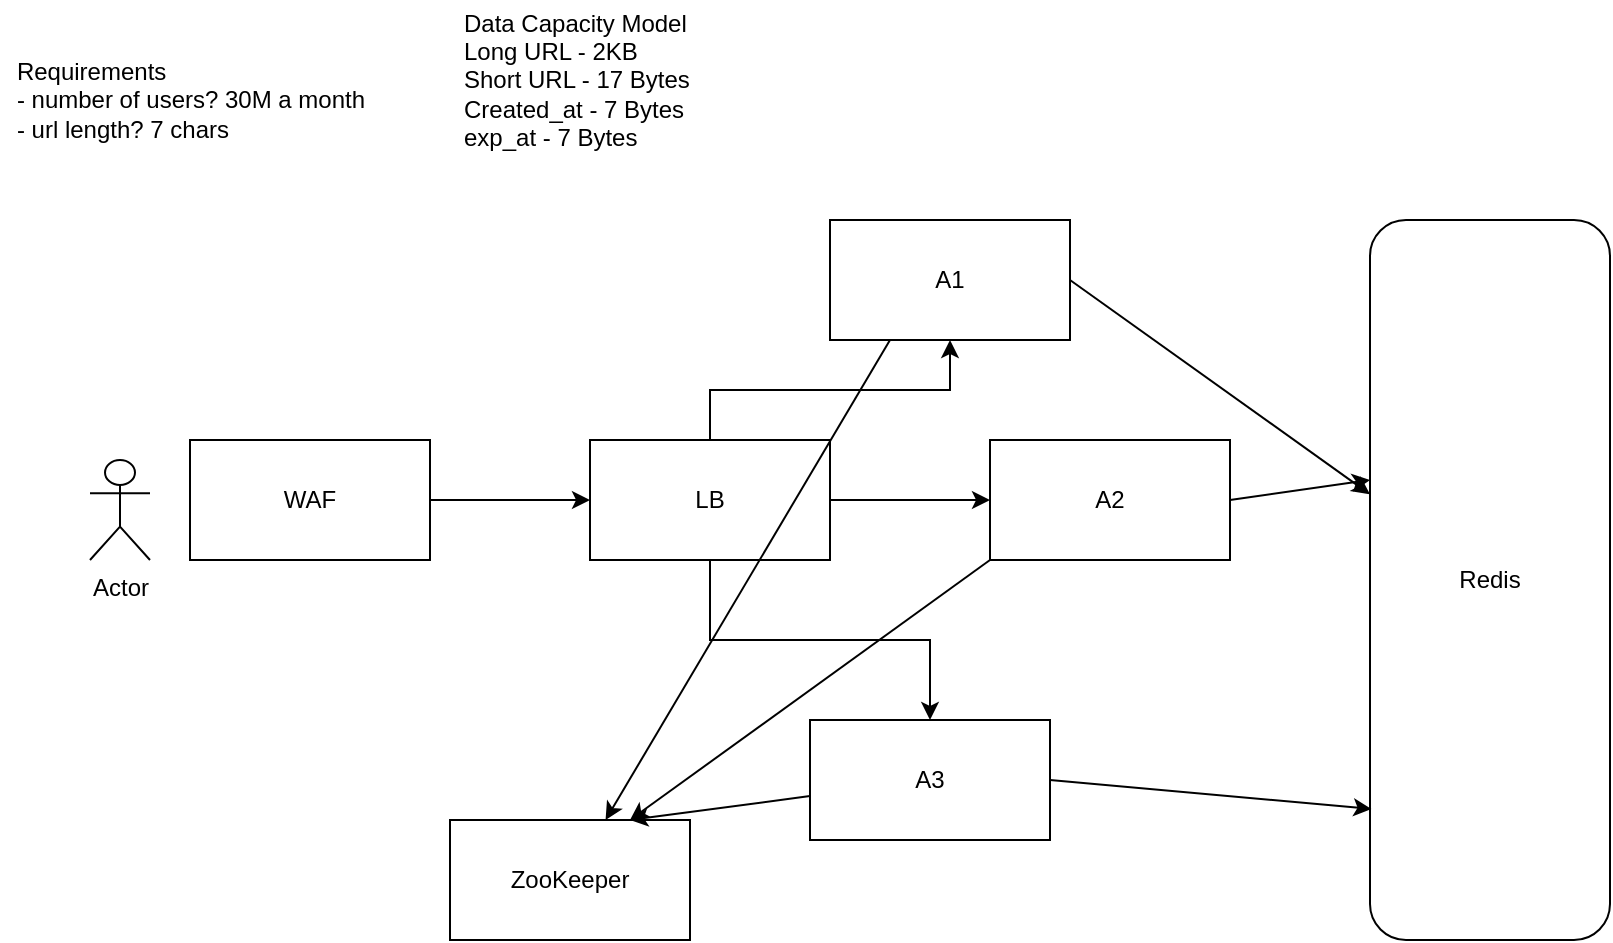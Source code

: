<mxfile version="19.0.3" type="github">
  <diagram id="8wRfWJyd1gvMn0rIoTHa" name="Page-1">
    <mxGraphModel dx="1638" dy="1104" grid="1" gridSize="10" guides="1" tooltips="1" connect="1" arrows="1" fold="1" page="1" pageScale="1" pageWidth="850" pageHeight="1100" math="0" shadow="0">
      <root>
        <mxCell id="0" />
        <mxCell id="1" parent="0" />
        <mxCell id="rkCGGUpPwkrGVGsQswjT-1" value="&lt;div style=&quot;text-align: left;&quot;&gt;&lt;span style=&quot;background-color: initial;&quot;&gt;Requirements&lt;/span&gt;&lt;/div&gt;&lt;div style=&quot;text-align: left;&quot;&gt;&lt;span style=&quot;background-color: initial;&quot;&gt;- number of users? 30M a month&lt;/span&gt;&lt;/div&gt;&lt;div style=&quot;text-align: left;&quot;&gt;&lt;span style=&quot;background-color: initial;&quot;&gt;- url length? 7 chars&lt;/span&gt;&lt;/div&gt;" style="text;html=1;align=center;verticalAlign=middle;resizable=0;points=[];autosize=1;strokeColor=none;fillColor=none;" vertex="1" parent="1">
          <mxGeometry x="-5" y="35" width="190" height="50" as="geometry" />
        </mxCell>
        <mxCell id="rkCGGUpPwkrGVGsQswjT-2" value="Data Capacity Model&lt;br&gt;Long URL - 2KB&lt;br&gt;Short URL - 17 Bytes&lt;br&gt;Created_at - 7 Bytes&lt;br&gt;exp_at - 7 Bytes" style="text;html=1;align=left;verticalAlign=middle;resizable=0;points=[];autosize=1;strokeColor=none;fillColor=none;" vertex="1" parent="1">
          <mxGeometry x="225" y="10" width="130" height="80" as="geometry" />
        </mxCell>
        <mxCell id="rkCGGUpPwkrGVGsQswjT-3" value="Actor" style="shape=umlActor;verticalLabelPosition=bottom;verticalAlign=top;html=1;outlineConnect=0;" vertex="1" parent="1">
          <mxGeometry x="40" y="240" width="30" height="50" as="geometry" />
        </mxCell>
        <mxCell id="rkCGGUpPwkrGVGsQswjT-6" value="" style="edgeStyle=orthogonalEdgeStyle;rounded=0;orthogonalLoop=1;jettySize=auto;html=1;" edge="1" parent="1" source="rkCGGUpPwkrGVGsQswjT-4" target="rkCGGUpPwkrGVGsQswjT-5">
          <mxGeometry relative="1" as="geometry" />
        </mxCell>
        <mxCell id="rkCGGUpPwkrGVGsQswjT-4" value="WAF" style="whiteSpace=wrap;html=1;" vertex="1" parent="1">
          <mxGeometry x="90" y="230" width="120" height="60" as="geometry" />
        </mxCell>
        <mxCell id="rkCGGUpPwkrGVGsQswjT-9" value="" style="edgeStyle=orthogonalEdgeStyle;rounded=0;orthogonalLoop=1;jettySize=auto;html=1;" edge="1" parent="1" source="rkCGGUpPwkrGVGsQswjT-5" target="rkCGGUpPwkrGVGsQswjT-8">
          <mxGeometry relative="1" as="geometry">
            <Array as="points">
              <mxPoint x="500" y="260" />
            </Array>
          </mxGeometry>
        </mxCell>
        <mxCell id="rkCGGUpPwkrGVGsQswjT-11" value="" style="edgeStyle=orthogonalEdgeStyle;rounded=0;orthogonalLoop=1;jettySize=auto;html=1;" edge="1" parent="1" source="rkCGGUpPwkrGVGsQswjT-5" target="rkCGGUpPwkrGVGsQswjT-10">
          <mxGeometry relative="1" as="geometry" />
        </mxCell>
        <mxCell id="rkCGGUpPwkrGVGsQswjT-13" value="" style="edgeStyle=orthogonalEdgeStyle;rounded=0;orthogonalLoop=1;jettySize=auto;html=1;" edge="1" parent="1" source="rkCGGUpPwkrGVGsQswjT-5" target="rkCGGUpPwkrGVGsQswjT-12">
          <mxGeometry relative="1" as="geometry" />
        </mxCell>
        <mxCell id="rkCGGUpPwkrGVGsQswjT-5" value="LB" style="whiteSpace=wrap;html=1;" vertex="1" parent="1">
          <mxGeometry x="290" y="230" width="120" height="60" as="geometry" />
        </mxCell>
        <mxCell id="rkCGGUpPwkrGVGsQswjT-8" value="A2" style="whiteSpace=wrap;html=1;" vertex="1" parent="1">
          <mxGeometry x="490" y="230" width="120" height="60" as="geometry" />
        </mxCell>
        <mxCell id="rkCGGUpPwkrGVGsQswjT-10" value="A1" style="whiteSpace=wrap;html=1;" vertex="1" parent="1">
          <mxGeometry x="410" y="120" width="120" height="60" as="geometry" />
        </mxCell>
        <mxCell id="rkCGGUpPwkrGVGsQswjT-12" value="A3" style="whiteSpace=wrap;html=1;" vertex="1" parent="1">
          <mxGeometry x="400" y="370" width="120" height="60" as="geometry" />
        </mxCell>
        <mxCell id="rkCGGUpPwkrGVGsQswjT-14" value="ZooKeeper" style="whiteSpace=wrap;html=1;" vertex="1" parent="1">
          <mxGeometry x="220" y="420" width="120" height="60" as="geometry" />
        </mxCell>
        <mxCell id="rkCGGUpPwkrGVGsQswjT-15" value="" style="endArrow=classic;html=1;rounded=0;exitX=0.25;exitY=1;exitDx=0;exitDy=0;" edge="1" parent="1" source="rkCGGUpPwkrGVGsQswjT-10" target="rkCGGUpPwkrGVGsQswjT-14">
          <mxGeometry width="50" height="50" relative="1" as="geometry">
            <mxPoint x="290" y="390" as="sourcePoint" />
            <mxPoint x="340" y="340" as="targetPoint" />
          </mxGeometry>
        </mxCell>
        <mxCell id="rkCGGUpPwkrGVGsQswjT-16" value="" style="endArrow=classic;html=1;rounded=0;entryX=0.75;entryY=0;entryDx=0;entryDy=0;exitX=0;exitY=1;exitDx=0;exitDy=0;" edge="1" parent="1" source="rkCGGUpPwkrGVGsQswjT-8" target="rkCGGUpPwkrGVGsQswjT-14">
          <mxGeometry width="50" height="50" relative="1" as="geometry">
            <mxPoint x="430" y="240" as="sourcePoint" />
            <mxPoint x="320" y="190" as="targetPoint" />
          </mxGeometry>
        </mxCell>
        <mxCell id="rkCGGUpPwkrGVGsQswjT-17" value="" style="endArrow=classic;html=1;rounded=0;" edge="1" parent="1" source="rkCGGUpPwkrGVGsQswjT-12">
          <mxGeometry width="50" height="50" relative="1" as="geometry">
            <mxPoint x="270" y="240" as="sourcePoint" />
            <mxPoint x="310" y="420" as="targetPoint" />
          </mxGeometry>
        </mxCell>
        <mxCell id="rkCGGUpPwkrGVGsQswjT-18" value="Redis" style="rounded=1;whiteSpace=wrap;html=1;" vertex="1" parent="1">
          <mxGeometry x="680" y="120" width="120" height="360" as="geometry" />
        </mxCell>
        <mxCell id="rkCGGUpPwkrGVGsQswjT-19" value="" style="endArrow=classic;html=1;rounded=0;entryX=0.006;entryY=0.818;entryDx=0;entryDy=0;entryPerimeter=0;" edge="1" parent="1" target="rkCGGUpPwkrGVGsQswjT-18">
          <mxGeometry width="50" height="50" relative="1" as="geometry">
            <mxPoint x="520" y="400" as="sourcePoint" />
            <mxPoint x="640" y="380" as="targetPoint" />
          </mxGeometry>
        </mxCell>
        <mxCell id="rkCGGUpPwkrGVGsQswjT-20" value="" style="endArrow=classic;html=1;rounded=0;exitX=1;exitY=0.5;exitDx=0;exitDy=0;" edge="1" parent="1" source="rkCGGUpPwkrGVGsQswjT-8">
          <mxGeometry width="50" height="50" relative="1" as="geometry">
            <mxPoint x="620" y="260" as="sourcePoint" />
            <mxPoint x="680" y="250" as="targetPoint" />
          </mxGeometry>
        </mxCell>
        <mxCell id="rkCGGUpPwkrGVGsQswjT-21" value="" style="endArrow=classic;html=1;rounded=0;exitX=1;exitY=0.5;exitDx=0;exitDy=0;" edge="1" parent="1" source="rkCGGUpPwkrGVGsQswjT-10" target="rkCGGUpPwkrGVGsQswjT-18">
          <mxGeometry width="50" height="50" relative="1" as="geometry">
            <mxPoint x="570" y="170" as="sourcePoint" />
            <mxPoint x="620" y="120" as="targetPoint" />
          </mxGeometry>
        </mxCell>
      </root>
    </mxGraphModel>
  </diagram>
</mxfile>
